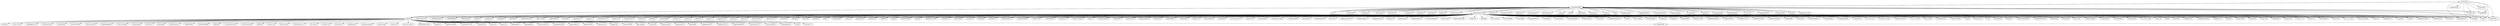 digraph untitled
	{
"hortont424" -> "nirvanaboy3000";
"hortont424" -> "handyandy223";
"hortont424" -> "lamsonator22";
"hortont424" -> "corneliajk";
"hortont424" -> "rcgcfn";
"hortont424" -> "sarahb7305";
"hortont424" -> "jazzcat335";
"hortont424" -> "srhbet7305";
"hortont424" -> "sarahlb818";
"nirvanaboy3000" -> "alexsniq";
"nirvanaboy3000" -> "alli6589";
"nirvanaboy3000" -> "handyandy223";
"nirvanaboy3000" -> "angelchaotix";
"nirvanaboy3000" -> "liesxlovex3";
"nirvanaboy3000" -> "frogqueen117";
"nirvanaboy3000" -> "cjward17";
"nirvanaboy3000" -> "jalfeb";
"nirvanaboy3000" -> "babyboobear45";
"nirvanaboy3000" -> "xbubblexbabiiex";
"nirvanaboy3000" -> "shoresofheaven33";
"nirvanaboy3000" -> "lilcountryxgirlx";
"nirvanaboy3000" -> "crumbly45";
"nirvanaboy3000" -> "raimi83";
"nirvanaboy3000" -> "swedreday";
"nirvanaboy3000" -> "sk8rdan12";
"nirvanaboy3000" -> "nitroxdragon82";
"nirvanaboy3000" -> "milkshakehead";
"nirvanaboy3000" -> "deadmaninc20015";
"nirvanaboy3000" -> "greenbay418";
"nirvanaboy3000" -> "ruste1313";
"nirvanaboy3000" -> "xtheprophecyx9";
"nirvanaboy3000" -> "etnssn700";
"nirvanaboy3000" -> "jasperdogtwo";
"nirvanaboy3000" -> "corneliajk";
"nirvanaboy3000" -> "jeezer09";
"nirvanaboy3000" -> "jennarocks1to100";
"nirvanaboy3000" -> "sbinnebo";
"nirvanaboy3000" -> "paraphraserj";
"nirvanaboy3000" -> "j5ais";
"nirvanaboy3000" -> "rcgcfn";
"nirvanaboy3000" -> "sweendawg0159";
"nirvanaboy3000" -> "snoopaloop0u812";
"nirvanaboy3000" -> "kraziiblinkgiirl";
"nirvanaboy3000" -> "kseal05446";
"nirvanaboy3000" -> "blablahblonde";
"nirvanaboy3000" -> "sublimaria";
"nirvanaboy3000" -> "mbrigs10";
"nirvanaboy3000" -> "nirvanadaze";
"nirvanaboy3000" -> "nirvanaboy3000";
"nirvanaboy3000" -> "maderamia";
"nirvanaboy3000" -> "mollypeps03";
"nirvanaboy3000" -> "mollypeps33";
"nirvanaboy3000" -> "nicolej2003";
"nirvanaboy3000" -> "nicolejeanl";
"nirvanaboy3000" -> "sadxregret";
"nirvanaboy3000" -> "leogirl136";
"nirvanaboy3000" -> "rubberducky1343";
"nirvanaboy3000" -> "felixblacke";
"nirvanaboy3000" -> "samanthalee7891";
"nirvanaboy3000" -> "srhbet7305";
"nirvanaboy3000" -> "sarahlb818";
"nirvanaboy3000" -> "sarahb7305";
"nirvanaboy3000" -> "teethsandeye2782";
"nirvanaboy3000" -> "skittlet4lyf";
"nirvanaboy3000" -> "spriteaddict2652";
"nirvanaboy3000" -> "pickleleo05";
"nirvanaboy3000" -> "raccoonbrother";
"nirvanaboy3000" -> "xprimaxpistolx";
"nirvanaboy3000" -> "hortont424";
"teethsandeye2782" -> "allfallsdown";
"teethsandeye2782" -> "badgirl4life911";
"teethsandeye2782" -> "blablahblonde";
"teethsandeye2782" -> "bluespankys";
"teethsandeye2782" -> "bo0ska 514";
"teethsandeye2782" -> "boycrazy05455";
"teethsandeye2782" -> "bruinsgrl04";
"teethsandeye2782" -> "can u hear me x3";
"teethsandeye2782" -> "casemt1329";
"teethsandeye2782" -> "chvytrcks990";
"teethsandeye2782" -> "castxme not away";
"teethsandeye2782" -> "corneliajk";
"teethsandeye2782" -> "cutiwitdabooti8";
"teethsandeye2782" -> "daricake181";
"teethsandeye2782" -> "footballgirl2299";
"teethsandeye2782" -> "dclvr2292";
"teethsandeye2782" -> "deadmaninc20014";
"teethsandeye2782" -> "blackbuterfly451";
"teethsandeye2782" -> "deadmaninc20015";
"teethsandeye2782" -> "frogqueen117";
"teethsandeye2782" -> "goingx33xcrazy";
"teethsandeye2782" -> "iceblues55";
"teethsandeye2782" -> "ilitdoasmcmn";
"teethsandeye2782" -> "imablonde6319";
"teethsandeye2782" -> "it wont fadeaway";
"teethsandeye2782" -> "karua karua";
"teethsandeye2782" -> "koozysandboozys";
"teethsandeye2782" -> "kraziiblinkgiirl";
"teethsandeye2782" -> "l3eckah xl3";
"teethsandeye2782" -> "laurajbug";
"teethsandeye2782" -> "lies x love x3";
"teethsandeye2782" -> "lil x0x beckah";
"teethsandeye2782" -> "mbrigs10";
"teethsandeye2782" -> "monie1990";
"teethsandeye2782" -> "murdainc80379";
"teethsandeye2782" -> "mvp992002";
"teethsandeye2782" -> "ncontraband";
"teethsandeye2782" -> "nirvanaboy3000";
"teethsandeye2782" -> "nirvanaboy4000";
"teethsandeye2782" -> "obeyurthirst14";
"teethsandeye2782" -> "overated22";
"teethsandeye2782" -> "postagestamp2292";
"teethsandeye2782" -> "raimi83";
"teethsandeye2782" -> "rjson52";
"teethsandeye2782" -> "sad x regret";
"teethsandeye2782" -> "scottshottie23";
"teethsandeye2782" -> "shadet324";
"teethsandeye2782" -> "singittom";
"teethsandeye2782" -> "skitzo4life69";
"teethsandeye2782" -> "sk8rgrrl13304";
"teethsandeye2782" -> "slipknotgroupy14";
"teethsandeye2782" -> "sockinthewater";
"teethsandeye2782" -> "softballuvr1213";
"teethsandeye2782" -> "spanisheyes1569";
"teethsandeye2782" -> "sweetascandiixo5";
"teethsandeye2782" -> "tellmybuddy";
"teethsandeye2782" -> "thecanwon";
"teethsandeye2782" -> "turtlesmoker813";
"teethsandeye2782" -> "usmelloldhaha";
"teethsandeye2782" -> "waiting4goodbye";
"teethsandeye2782" -> "weezee1316";
"teethsandeye2782" -> "x 0 a l 0 n 3 x";
"teethsandeye2782" -> "x take me o away";
"teethsandeye2782" -> "aeroteccutie1313";
"teethsandeye2782" -> "a f o s t e r5fh";
"teethsandeye2782" -> "babi 23 gurl";
"teethsandeye2782" -> "bentley010101";
"teethsandeye2782" -> "cocaneverender";
"teethsandeye2782" -> "delosat";
"teethsandeye2782" -> "emoarcher13";
"teethsandeye2782" -> "fcectr";
"teethsandeye2782" -> "greenbay418";
"teethsandeye2782" -> "sbinnebo";
"teethsandeye2782" -> "guitarpnk16";
"teethsandeye2782" -> "kalgiirl14";
"teethsandeye2782" -> "luckynumber98848";
"teethsandeye2782" -> "mynmzbentley289";
"teethsandeye2782" -> "light2dark2";
"teethsandeye2782" -> "pxhxuxcxk";
"teethsandeye2782" -> "rcgcfn";
"teethsandeye2782" -> "sarahb7305";
"teethsandeye2782" -> "shevy 2007";
"teethsandeye2782" -> "snoopaloop0u812";
"teethsandeye2782" -> "sweendawg0159";
"teethsandeye2782" -> "thegreatallibaba";
"teethsandeye2782" -> "tomatojuice91";
"teethsandeye2782" -> "uhrinalkake22";
"teethsandeye2782" -> "wagnerrehab";
"teethsandeye2782" -> "uh x d0rk o able";
"teethsandeye2782" -> "addy 030";
"teethsandeye2782" -> "algirel";
"teethsandeye2782" -> "anewt933";
"teethsandeye2782" -> "angiepat1012";
"teethsandeye2782" -> "arodgoldglovemvp";
"teethsandeye2782" -> "bebejess123";
"teethsandeye2782" -> "bighitin1";
"teethsandeye2782" -> "bjohnny2389";
"teethsandeye2782" -> "burnsy0202";
"teethsandeye2782" -> "carey7283";
"teethsandeye2782" -> "chamby0007";
"teethsandeye2782" -> "chelzie2013";
"teethsandeye2782" -> "cormy 6 3 0";
"teethsandeye2782" -> "crumbly45";
"teethsandeye2782" -> "dimes1117";
"teethsandeye2782" -> "dufresbabe07";
"teethsandeye2782" -> "dusty2516";
"teethsandeye2782" -> "d v s k a t er45";
"teethsandeye2782" -> "etnssn700";
"teethsandeye2782" -> "extra jam please";
"teethsandeye2782" -> "felixblacke";
"teethsandeye2782" -> "focker12c";
"teethsandeye2782" -> "gael n waffle";
"teethsandeye2782" -> "geminialpha3";
"teethsandeye2782" -> "gutrboy86";
"teethsandeye2782" -> "hanabana201";
"teethsandeye2782" -> "handyandy223";
"teethsandeye2782" -> "hanpups11";
"teethsandeye2782" -> "harobmxer1013";
"teethsandeye2782" -> "hockey17jt";
"teethsandeye2782" -> "hockeyguy3034";
"teethsandeye2782" -> "hockeyk10";
"teethsandeye2782" -> "hoopskjc3";
"teethsandeye2782" -> "imanerdle800";
"teethsandeye2782" -> "jarvygrl727";
"teethsandeye2782" -> "jbrunie10";
"teethsandeye2782" -> "jhawk2322";
"teethsandeye2782" -> "jonnyt273";
"teethsandeye2782" -> "jruggs105410";
"teethsandeye2782" -> "katerz652";
"teethsandeye2782" -> "katerz678";
"teethsandeye2782" -> "kazuomatsui25";
"teethsandeye2782" -> "kpaskevich311";
"teethsandeye2782" -> "laurbabi893";
"teethsandeye2782" -> "lilginsbo3";
"teethsandeye2782" -> "lexie2346";
"teethsandeye2782" -> "lindz6850";
"teethsandeye2782" -> "luiela07";
"teethsandeye2782" -> "marxyboy999";
"teethsandeye2782" -> "mollypeps03";
"teethsandeye2782" -> "mollypeps33";
"teethsandeye2782" -> "naani242";
"teethsandeye2782" -> "neuspeed540";
"teethsandeye2782" -> "nichole2626";
"teethsandeye2782" -> "nikkifitzsb";
"teethsandeye2782" -> "nspgg23";
"teethsandeye2782" -> "pyrobassist666";
"teethsandeye2782" -> "samanthalee7891";
"teethsandeye2782" -> "quackert";
"teethsandeye2782" -> "quickskate112200";
"teethsandeye2782" -> "rachelita457";
"teethsandeye2782" -> "rebecca8889";
"teethsandeye2782" -> "reusch181";
"teethsandeye2782" -> "roadbug99";
"teethsandeye2782" -> "sarbabi0707";
"teethsandeye2782" -> "shinnysparkles12";
"teethsandeye2782" -> "sportfanaticdj89";
"teethsandeye2782" -> "snwbrdr7869";
"teethsandeye2782" -> "streetballernc";
"teethsandeye2782" -> "sweetyp0716";
"teethsandeye2782" -> "taylor20twellman";
"teethsandeye2782" -> "temp271";
"teethsandeye2782" -> "timeisntimeatall";
"teethsandeye2782" -> "vikkibaby007";
"teethsandeye2782" -> "whitney2316";
"teethsandeye2782" -> "xfoenixxignition";
"sbinnebo" -> "xxdrumsx4lifexx";
"sbinnebo" -> "livelaughlovex6";
"sbinnebo" -> "crywolf";
"sbinnebo" -> "imurvenus77";
"sbinnebo" -> "hrbaker13";
"sbinnebo" -> "slave 4 u2810";
"sbinnebo" -> "blondiegirl12210";
"sbinnebo" -> "iwishhelov3dm3";
"sbinnebo" -> "crazylove445";
"sbinnebo" -> "soccerstar60652";
"sbinnebo" -> "cbsoccerchick18";
"sbinnebo" -> "chompinghippoyo";
"sbinnebo" -> "train xwreckedx";
"sbinnebo" -> "paraphraserj";
"sbinnebo" -> "austin powers";
"sbinnebo" -> "nirvanaboy3000";
"sbinnebo" -> "brtnrider73";
"sbinnebo" -> "groovyskog";
"sbinnebo" -> "theblondeone121";
"sbinnebo" -> "jojobi0tch951";
"sbinnebo" -> "x3younicollide69";
"sbinnebo" -> "onfiya003";
"sbinnebo" -> "w1sh3sd0c0m3tru3";
"sbinnebo" -> "south3rnh3art09";
"sbinnebo" -> "jeffy4224";
"sbinnebo" -> "xxloveit22xx";
"sbinnebo" -> "burtonsno282";
"sbinnebo" -> "burtonboards1112";
"sbinnebo" -> "th3 clinch3r";
"sbinnebo" -> "cowchik1234";
"sbinnebo" -> "brtnrider734";
"sbinnebo" -> "maddforjoel27";
"sbinnebo" -> "jewsacrosamerica";
"sbinnebo" -> "mad for benji";
"sbinnebo" -> "racermx282";
"sbinnebo" -> "miss you wish x3";
"sbinnebo" -> "ghettobbooti1006";
"sbinnebo" -> "gould0101";
"sbinnebo" -> "xxiloveyouxx369";
"sbinnebo" -> "xxxblondie107xxx";
"sbinnebo" -> "schmidty748";
"sbinnebo" -> "larry5519";
"sbinnebo" -> "gussie77k";
"sbinnebo" -> "phattiegurl32";
"sbinnebo" -> "barbiegirlx93";
"sbinnebo" -> "lickminecolton23";
"sbinnebo" -> "greendayluvr369";
"sbinnebo" -> "spazmrocker22";
"sbinnebo" -> "guitargirl2226";
"sbinnebo" -> "likemeforme4";
"sbinnebo" -> "kkangel780 ";
"sbinnebo" -> "caucasionfolife";
"sbinnebo" -> "ggw allnight";
"sbinnebo" -> "sh3nk3r420";
"sbinnebo" -> "metalic jester9";
"sbinnebo" -> "limeyclear145";
"sbinnebo" -> "guitarbabeh";
"sbinnebo" -> "orangebeawtch77";
"sbinnebo" -> "punkchic123123";
"sbinnebo" -> "punkrockskater82";
"sbinnebo" -> "twitchbeaster775";
	}
